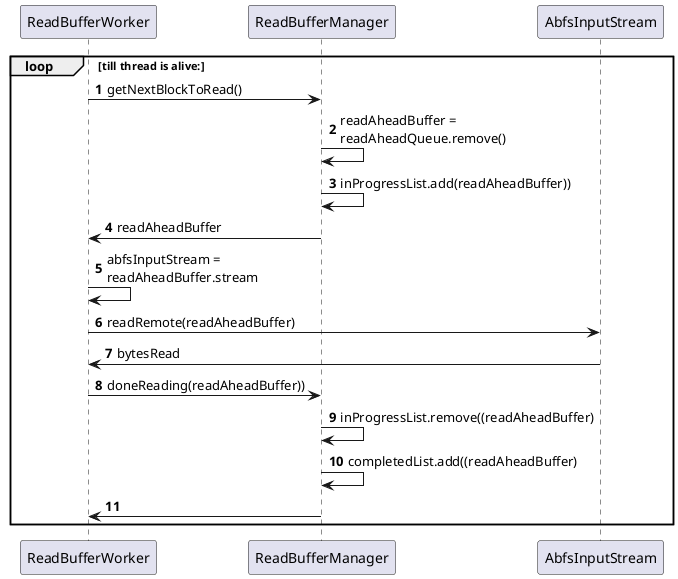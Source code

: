 @startuml
'https://plantuml.com/sequence-diagram

autonumber
loop till thread is alive:
  ReadBufferWorker -> ReadBufferManager: getNextBlockToRead()
  ReadBufferManager -> ReadBufferManager: readAheadBuffer = \nreadAheadQueue.remove()
  ReadBufferManager -> ReadBufferManager: inProgressList.add(readAheadBuffer))
  ReadBufferManager -> ReadBufferWorker: readAheadBuffer
  ReadBufferWorker -> ReadBufferWorker: abfsInputStream =\nreadAheadBuffer.stream
  ReadBufferWorker -> AbfsInputStream: readRemote(readAheadBuffer)
  AbfsInputStream -> ReadBufferWorker: bytesRead
  ReadBufferWorker -> ReadBufferManager: doneReading(readAheadBuffer))
  ReadBufferManager -> ReadBufferManager: inProgressList.remove((readAheadBuffer)
  ReadBufferManager -> ReadBufferManager: completedList.add((readAheadBuffer)
  ReadBufferManager -> ReadBufferWorker
end
@enduml